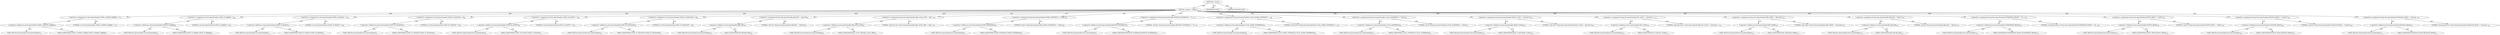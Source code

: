 digraph "&lt;clinit&gt;" {  
"111669149707" [label = <(METHOD,&lt;clinit&gt;)> ]
"25769803837" [label = <(BLOCK,&lt;empty&gt;,&lt;empty&gt;)> ]
"30064771404" [label = <(&lt;operator&gt;.assignment,int DescriptorHandler.STATE_LOOKING_EJBJAR = 1)<SUB>79</SUB>> ]
"30064771405" [label = <(&lt;operator&gt;.fieldAccess,DescriptorHandler.STATE_LOOKING_EJBJAR)<SUB>79</SUB>> ]
"180388626480" [label = <(TYPE_REF,DescriptorHandler,DescriptorHandler)<SUB>79</SUB>> ]
"55834574981" [label = <(FIELD_IDENTIFIER,STATE_LOOKING_EJBJAR,STATE_LOOKING_EJBJAR)<SUB>79</SUB>> ]
"90194313261" [label = <(LITERAL,1,int DescriptorHandler.STATE_LOOKING_EJBJAR = 1)<SUB>79</SUB>> ]
"30064771406" [label = <(&lt;operator&gt;.assignment,int DescriptorHandler.STATE_IN_EJBJAR = 2)<SUB>80</SUB>> ]
"30064771407" [label = <(&lt;operator&gt;.fieldAccess,DescriptorHandler.STATE_IN_EJBJAR)<SUB>80</SUB>> ]
"180388626481" [label = <(TYPE_REF,DescriptorHandler,DescriptorHandler)<SUB>80</SUB>> ]
"55834574982" [label = <(FIELD_IDENTIFIER,STATE_IN_EJBJAR,STATE_IN_EJBJAR)<SUB>80</SUB>> ]
"90194313262" [label = <(LITERAL,2,int DescriptorHandler.STATE_IN_EJBJAR = 2)<SUB>80</SUB>> ]
"30064771408" [label = <(&lt;operator&gt;.assignment,int DescriptorHandler.STATE_IN_BEANS = 3)<SUB>81</SUB>> ]
"30064771409" [label = <(&lt;operator&gt;.fieldAccess,DescriptorHandler.STATE_IN_BEANS)<SUB>81</SUB>> ]
"180388626482" [label = <(TYPE_REF,DescriptorHandler,DescriptorHandler)<SUB>81</SUB>> ]
"55834574983" [label = <(FIELD_IDENTIFIER,STATE_IN_BEANS,STATE_IN_BEANS)<SUB>81</SUB>> ]
"90194313263" [label = <(LITERAL,3,int DescriptorHandler.STATE_IN_BEANS = 3)<SUB>81</SUB>> ]
"30064771410" [label = <(&lt;operator&gt;.assignment,int DescriptorHandler.STATE_IN_SESSION = 4)<SUB>82</SUB>> ]
"30064771411" [label = <(&lt;operator&gt;.fieldAccess,DescriptorHandler.STATE_IN_SESSION)<SUB>82</SUB>> ]
"180388626483" [label = <(TYPE_REF,DescriptorHandler,DescriptorHandler)<SUB>82</SUB>> ]
"55834574984" [label = <(FIELD_IDENTIFIER,STATE_IN_SESSION,STATE_IN_SESSION)<SUB>82</SUB>> ]
"90194313264" [label = <(LITERAL,4,int DescriptorHandler.STATE_IN_SESSION = 4)<SUB>82</SUB>> ]
"30064771412" [label = <(&lt;operator&gt;.assignment,int DescriptorHandler.STATE_IN_ENTITY = 5)<SUB>83</SUB>> ]
"30064771413" [label = <(&lt;operator&gt;.fieldAccess,DescriptorHandler.STATE_IN_ENTITY)<SUB>83</SUB>> ]
"180388626484" [label = <(TYPE_REF,DescriptorHandler,DescriptorHandler)<SUB>83</SUB>> ]
"55834574985" [label = <(FIELD_IDENTIFIER,STATE_IN_ENTITY,STATE_IN_ENTITY)<SUB>83</SUB>> ]
"90194313265" [label = <(LITERAL,5,int DescriptorHandler.STATE_IN_ENTITY = 5)<SUB>83</SUB>> ]
"30064771414" [label = <(&lt;operator&gt;.assignment,int DescriptorHandler.STATE_IN_MESSAGE = 6)<SUB>84</SUB>> ]
"30064771415" [label = <(&lt;operator&gt;.fieldAccess,DescriptorHandler.STATE_IN_MESSAGE)<SUB>84</SUB>> ]
"180388626485" [label = <(TYPE_REF,DescriptorHandler,DescriptorHandler)<SUB>84</SUB>> ]
"55834574986" [label = <(FIELD_IDENTIFIER,STATE_IN_MESSAGE,STATE_IN_MESSAGE)<SUB>84</SUB>> ]
"90194313266" [label = <(LITERAL,6,int DescriptorHandler.STATE_IN_MESSAGE = 6)<SUB>84</SUB>> ]
"30064771416" [label = <(&lt;operator&gt;.assignment,String DescriptorHandler.EJB_REF = &quot;ejb-ref&quot;)<SUB>94</SUB>> ]
"30064771417" [label = <(&lt;operator&gt;.fieldAccess,DescriptorHandler.EJB_REF)<SUB>94</SUB>> ]
"180388626486" [label = <(TYPE_REF,DescriptorHandler,DescriptorHandler)<SUB>94</SUB>> ]
"55834574987" [label = <(FIELD_IDENTIFIER,EJB_REF,EJB_REF)<SUB>94</SUB>> ]
"90194313267" [label = <(LITERAL,&quot;ejb-ref&quot;,String DescriptorHandler.EJB_REF = &quot;ejb-ref&quot;)<SUB>94</SUB>> ]
"30064771418" [label = <(&lt;operator&gt;.assignment,String DescriptorHandler.EJB_LOCAL_REF = &quot;ejb-l...)<SUB>95</SUB>> ]
"30064771419" [label = <(&lt;operator&gt;.fieldAccess,DescriptorHandler.EJB_LOCAL_REF)<SUB>95</SUB>> ]
"180388626487" [label = <(TYPE_REF,DescriptorHandler,DescriptorHandler)<SUB>95</SUB>> ]
"55834574988" [label = <(FIELD_IDENTIFIER,EJB_LOCAL_REF,EJB_LOCAL_REF)<SUB>95</SUB>> ]
"90194313268" [label = <(LITERAL,&quot;ejb-local-ref&quot;,String DescriptorHandler.EJB_LOCAL_REF = &quot;ejb-l...)<SUB>95</SUB>> ]
"30064771420" [label = <(&lt;operator&gt;.assignment,String DescriptorHandler.HOME_INTERFACE = &quot;home&quot;)<SUB>96</SUB>> ]
"30064771421" [label = <(&lt;operator&gt;.fieldAccess,DescriptorHandler.HOME_INTERFACE)<SUB>96</SUB>> ]
"180388626488" [label = <(TYPE_REF,DescriptorHandler,DescriptorHandler)<SUB>96</SUB>> ]
"55834574989" [label = <(FIELD_IDENTIFIER,HOME_INTERFACE,HOME_INTERFACE)<SUB>96</SUB>> ]
"90194313269" [label = <(LITERAL,&quot;home&quot;,String DescriptorHandler.HOME_INTERFACE = &quot;home&quot;)<SUB>96</SUB>> ]
"30064771422" [label = <(&lt;operator&gt;.assignment,String DescriptorHandler.REMOTE_INTERFACE = &quot;re...)<SUB>97</SUB>> ]
"30064771423" [label = <(&lt;operator&gt;.fieldAccess,DescriptorHandler.REMOTE_INTERFACE)<SUB>97</SUB>> ]
"180388626489" [label = <(TYPE_REF,DescriptorHandler,DescriptorHandler)<SUB>97</SUB>> ]
"55834574990" [label = <(FIELD_IDENTIFIER,REMOTE_INTERFACE,REMOTE_INTERFACE)<SUB>97</SUB>> ]
"90194313270" [label = <(LITERAL,&quot;remote&quot;,String DescriptorHandler.REMOTE_INTERFACE = &quot;re...)<SUB>97</SUB>> ]
"30064771424" [label = <(&lt;operator&gt;.assignment,String DescriptorHandler.LOCAL_HOME_INTERFACE =...)<SUB>98</SUB>> ]
"30064771425" [label = <(&lt;operator&gt;.fieldAccess,DescriptorHandler.LOCAL_HOME_INTERFACE)<SUB>98</SUB>> ]
"180388626490" [label = <(TYPE_REF,DescriptorHandler,DescriptorHandler)<SUB>98</SUB>> ]
"55834574991" [label = <(FIELD_IDENTIFIER,LOCAL_HOME_INTERFACE,LOCAL_HOME_INTERFACE)<SUB>98</SUB>> ]
"90194313271" [label = <(LITERAL,&quot;local-home&quot;,String DescriptorHandler.LOCAL_HOME_INTERFACE =...)<SUB>98</SUB>> ]
"30064771426" [label = <(&lt;operator&gt;.assignment,String DescriptorHandler.LOCAL_INTERFACE = &quot;local&quot;)<SUB>99</SUB>> ]
"30064771427" [label = <(&lt;operator&gt;.fieldAccess,DescriptorHandler.LOCAL_INTERFACE)<SUB>99</SUB>> ]
"180388626491" [label = <(TYPE_REF,DescriptorHandler,DescriptorHandler)<SUB>99</SUB>> ]
"55834574992" [label = <(FIELD_IDENTIFIER,LOCAL_INTERFACE,LOCAL_INTERFACE)<SUB>99</SUB>> ]
"90194313272" [label = <(LITERAL,&quot;local&quot;,String DescriptorHandler.LOCAL_INTERFACE = &quot;local&quot;)<SUB>99</SUB>> ]
"30064771428" [label = <(&lt;operator&gt;.assignment,String DescriptorHandler.BEAN_CLASS = &quot;ejb-class&quot;)<SUB>100</SUB>> ]
"30064771429" [label = <(&lt;operator&gt;.fieldAccess,DescriptorHandler.BEAN_CLASS)<SUB>100</SUB>> ]
"180388626492" [label = <(TYPE_REF,DescriptorHandler,DescriptorHandler)<SUB>100</SUB>> ]
"55834574993" [label = <(FIELD_IDENTIFIER,BEAN_CLASS,BEAN_CLASS)<SUB>100</SUB>> ]
"90194313273" [label = <(LITERAL,&quot;ejb-class&quot;,String DescriptorHandler.BEAN_CLASS = &quot;ejb-class&quot;)<SUB>100</SUB>> ]
"30064771430" [label = <(&lt;operator&gt;.assignment,String DescriptorHandler.PK_CLASS = &quot;prim-key-c...)<SUB>101</SUB>> ]
"30064771431" [label = <(&lt;operator&gt;.fieldAccess,DescriptorHandler.PK_CLASS)<SUB>101</SUB>> ]
"180388626493" [label = <(TYPE_REF,DescriptorHandler,DescriptorHandler)<SUB>101</SUB>> ]
"55834574994" [label = <(FIELD_IDENTIFIER,PK_CLASS,PK_CLASS)<SUB>101</SUB>> ]
"90194313274" [label = <(LITERAL,&quot;prim-key-class&quot;,String DescriptorHandler.PK_CLASS = &quot;prim-key-c...)<SUB>101</SUB>> ]
"30064771432" [label = <(&lt;operator&gt;.assignment,String DescriptorHandler.EJB_NAME = &quot;ejb-name&quot;)<SUB>102</SUB>> ]
"30064771433" [label = <(&lt;operator&gt;.fieldAccess,DescriptorHandler.EJB_NAME)<SUB>102</SUB>> ]
"180388626494" [label = <(TYPE_REF,DescriptorHandler,DescriptorHandler)<SUB>102</SUB>> ]
"55834574995" [label = <(FIELD_IDENTIFIER,EJB_NAME,EJB_NAME)<SUB>102</SUB>> ]
"90194313275" [label = <(LITERAL,&quot;ejb-name&quot;,String DescriptorHandler.EJB_NAME = &quot;ejb-name&quot;)<SUB>102</SUB>> ]
"30064771434" [label = <(&lt;operator&gt;.assignment,String DescriptorHandler.EJB_JAR = &quot;ejb-jar&quot;)<SUB>103</SUB>> ]
"30064771435" [label = <(&lt;operator&gt;.fieldAccess,DescriptorHandler.EJB_JAR)<SUB>103</SUB>> ]
"180388626495" [label = <(TYPE_REF,DescriptorHandler,DescriptorHandler)<SUB>103</SUB>> ]
"55834574996" [label = <(FIELD_IDENTIFIER,EJB_JAR,EJB_JAR)<SUB>103</SUB>> ]
"90194313276" [label = <(LITERAL,&quot;ejb-jar&quot;,String DescriptorHandler.EJB_JAR = &quot;ejb-jar&quot;)<SUB>103</SUB>> ]
"30064771436" [label = <(&lt;operator&gt;.assignment,String DescriptorHandler.ENTERPRISE_BEANS = &quot;en...)<SUB>104</SUB>> ]
"30064771437" [label = <(&lt;operator&gt;.fieldAccess,DescriptorHandler.ENTERPRISE_BEANS)<SUB>104</SUB>> ]
"180388626496" [label = <(TYPE_REF,DescriptorHandler,DescriptorHandler)<SUB>104</SUB>> ]
"55834574997" [label = <(FIELD_IDENTIFIER,ENTERPRISE_BEANS,ENTERPRISE_BEANS)<SUB>104</SUB>> ]
"90194313277" [label = <(LITERAL,&quot;enterprise-beans&quot;,String DescriptorHandler.ENTERPRISE_BEANS = &quot;en...)<SUB>104</SUB>> ]
"30064771438" [label = <(&lt;operator&gt;.assignment,String DescriptorHandler.ENTITY_BEAN = &quot;entity&quot;)<SUB>105</SUB>> ]
"30064771439" [label = <(&lt;operator&gt;.fieldAccess,DescriptorHandler.ENTITY_BEAN)<SUB>105</SUB>> ]
"180388626497" [label = <(TYPE_REF,DescriptorHandler,DescriptorHandler)<SUB>105</SUB>> ]
"55834574998" [label = <(FIELD_IDENTIFIER,ENTITY_BEAN,ENTITY_BEAN)<SUB>105</SUB>> ]
"90194313278" [label = <(LITERAL,&quot;entity&quot;,String DescriptorHandler.ENTITY_BEAN = &quot;entity&quot;)<SUB>105</SUB>> ]
"30064771440" [label = <(&lt;operator&gt;.assignment,String DescriptorHandler.SESSION_BEAN = &quot;session&quot;)<SUB>106</SUB>> ]
"30064771441" [label = <(&lt;operator&gt;.fieldAccess,DescriptorHandler.SESSION_BEAN)<SUB>106</SUB>> ]
"180388626498" [label = <(TYPE_REF,DescriptorHandler,DescriptorHandler)<SUB>106</SUB>> ]
"55834574999" [label = <(FIELD_IDENTIFIER,SESSION_BEAN,SESSION_BEAN)<SUB>106</SUB>> ]
"90194313279" [label = <(LITERAL,&quot;session&quot;,String DescriptorHandler.SESSION_BEAN = &quot;session&quot;)<SUB>106</SUB>> ]
"30064771442" [label = <(&lt;operator&gt;.assignment,String DescriptorHandler.MESSAGE_BEAN = &quot;messag...)<SUB>107</SUB>> ]
"30064771443" [label = <(&lt;operator&gt;.fieldAccess,DescriptorHandler.MESSAGE_BEAN)<SUB>107</SUB>> ]
"180388626499" [label = <(TYPE_REF,DescriptorHandler,DescriptorHandler)<SUB>107</SUB>> ]
"55834575000" [label = <(FIELD_IDENTIFIER,MESSAGE_BEAN,MESSAGE_BEAN)<SUB>107</SUB>> ]
"90194313280" [label = <(LITERAL,&quot;message-driven&quot;,String DescriptorHandler.MESSAGE_BEAN = &quot;messag...)<SUB>107</SUB>> ]
"133143986250" [label = <(MODIFIER,STATIC)> ]
"128849018891" [label = <(METHOD_RETURN,void)> ]
  "111669149707" -> "25769803837"  [ label = "AST: "] 
  "111669149707" -> "133143986250"  [ label = "AST: "] 
  "111669149707" -> "128849018891"  [ label = "AST: "] 
  "25769803837" -> "30064771404"  [ label = "AST: "] 
  "25769803837" -> "30064771406"  [ label = "AST: "] 
  "25769803837" -> "30064771408"  [ label = "AST: "] 
  "25769803837" -> "30064771410"  [ label = "AST: "] 
  "25769803837" -> "30064771412"  [ label = "AST: "] 
  "25769803837" -> "30064771414"  [ label = "AST: "] 
  "25769803837" -> "30064771416"  [ label = "AST: "] 
  "25769803837" -> "30064771418"  [ label = "AST: "] 
  "25769803837" -> "30064771420"  [ label = "AST: "] 
  "25769803837" -> "30064771422"  [ label = "AST: "] 
  "25769803837" -> "30064771424"  [ label = "AST: "] 
  "25769803837" -> "30064771426"  [ label = "AST: "] 
  "25769803837" -> "30064771428"  [ label = "AST: "] 
  "25769803837" -> "30064771430"  [ label = "AST: "] 
  "25769803837" -> "30064771432"  [ label = "AST: "] 
  "25769803837" -> "30064771434"  [ label = "AST: "] 
  "25769803837" -> "30064771436"  [ label = "AST: "] 
  "25769803837" -> "30064771438"  [ label = "AST: "] 
  "25769803837" -> "30064771440"  [ label = "AST: "] 
  "25769803837" -> "30064771442"  [ label = "AST: "] 
  "30064771404" -> "30064771405"  [ label = "AST: "] 
  "30064771404" -> "90194313261"  [ label = "AST: "] 
  "30064771405" -> "180388626480"  [ label = "AST: "] 
  "30064771405" -> "55834574981"  [ label = "AST: "] 
  "30064771406" -> "30064771407"  [ label = "AST: "] 
  "30064771406" -> "90194313262"  [ label = "AST: "] 
  "30064771407" -> "180388626481"  [ label = "AST: "] 
  "30064771407" -> "55834574982"  [ label = "AST: "] 
  "30064771408" -> "30064771409"  [ label = "AST: "] 
  "30064771408" -> "90194313263"  [ label = "AST: "] 
  "30064771409" -> "180388626482"  [ label = "AST: "] 
  "30064771409" -> "55834574983"  [ label = "AST: "] 
  "30064771410" -> "30064771411"  [ label = "AST: "] 
  "30064771410" -> "90194313264"  [ label = "AST: "] 
  "30064771411" -> "180388626483"  [ label = "AST: "] 
  "30064771411" -> "55834574984"  [ label = "AST: "] 
  "30064771412" -> "30064771413"  [ label = "AST: "] 
  "30064771412" -> "90194313265"  [ label = "AST: "] 
  "30064771413" -> "180388626484"  [ label = "AST: "] 
  "30064771413" -> "55834574985"  [ label = "AST: "] 
  "30064771414" -> "30064771415"  [ label = "AST: "] 
  "30064771414" -> "90194313266"  [ label = "AST: "] 
  "30064771415" -> "180388626485"  [ label = "AST: "] 
  "30064771415" -> "55834574986"  [ label = "AST: "] 
  "30064771416" -> "30064771417"  [ label = "AST: "] 
  "30064771416" -> "90194313267"  [ label = "AST: "] 
  "30064771417" -> "180388626486"  [ label = "AST: "] 
  "30064771417" -> "55834574987"  [ label = "AST: "] 
  "30064771418" -> "30064771419"  [ label = "AST: "] 
  "30064771418" -> "90194313268"  [ label = "AST: "] 
  "30064771419" -> "180388626487"  [ label = "AST: "] 
  "30064771419" -> "55834574988"  [ label = "AST: "] 
  "30064771420" -> "30064771421"  [ label = "AST: "] 
  "30064771420" -> "90194313269"  [ label = "AST: "] 
  "30064771421" -> "180388626488"  [ label = "AST: "] 
  "30064771421" -> "55834574989"  [ label = "AST: "] 
  "30064771422" -> "30064771423"  [ label = "AST: "] 
  "30064771422" -> "90194313270"  [ label = "AST: "] 
  "30064771423" -> "180388626489"  [ label = "AST: "] 
  "30064771423" -> "55834574990"  [ label = "AST: "] 
  "30064771424" -> "30064771425"  [ label = "AST: "] 
  "30064771424" -> "90194313271"  [ label = "AST: "] 
  "30064771425" -> "180388626490"  [ label = "AST: "] 
  "30064771425" -> "55834574991"  [ label = "AST: "] 
  "30064771426" -> "30064771427"  [ label = "AST: "] 
  "30064771426" -> "90194313272"  [ label = "AST: "] 
  "30064771427" -> "180388626491"  [ label = "AST: "] 
  "30064771427" -> "55834574992"  [ label = "AST: "] 
  "30064771428" -> "30064771429"  [ label = "AST: "] 
  "30064771428" -> "90194313273"  [ label = "AST: "] 
  "30064771429" -> "180388626492"  [ label = "AST: "] 
  "30064771429" -> "55834574993"  [ label = "AST: "] 
  "30064771430" -> "30064771431"  [ label = "AST: "] 
  "30064771430" -> "90194313274"  [ label = "AST: "] 
  "30064771431" -> "180388626493"  [ label = "AST: "] 
  "30064771431" -> "55834574994"  [ label = "AST: "] 
  "30064771432" -> "30064771433"  [ label = "AST: "] 
  "30064771432" -> "90194313275"  [ label = "AST: "] 
  "30064771433" -> "180388626494"  [ label = "AST: "] 
  "30064771433" -> "55834574995"  [ label = "AST: "] 
  "30064771434" -> "30064771435"  [ label = "AST: "] 
  "30064771434" -> "90194313276"  [ label = "AST: "] 
  "30064771435" -> "180388626495"  [ label = "AST: "] 
  "30064771435" -> "55834574996"  [ label = "AST: "] 
  "30064771436" -> "30064771437"  [ label = "AST: "] 
  "30064771436" -> "90194313277"  [ label = "AST: "] 
  "30064771437" -> "180388626496"  [ label = "AST: "] 
  "30064771437" -> "55834574997"  [ label = "AST: "] 
  "30064771438" -> "30064771439"  [ label = "AST: "] 
  "30064771438" -> "90194313278"  [ label = "AST: "] 
  "30064771439" -> "180388626497"  [ label = "AST: "] 
  "30064771439" -> "55834574998"  [ label = "AST: "] 
  "30064771440" -> "30064771441"  [ label = "AST: "] 
  "30064771440" -> "90194313279"  [ label = "AST: "] 
  "30064771441" -> "180388626498"  [ label = "AST: "] 
  "30064771441" -> "55834574999"  [ label = "AST: "] 
  "30064771442" -> "30064771443"  [ label = "AST: "] 
  "30064771442" -> "90194313280"  [ label = "AST: "] 
  "30064771443" -> "180388626499"  [ label = "AST: "] 
  "30064771443" -> "55834575000"  [ label = "AST: "] 
}
